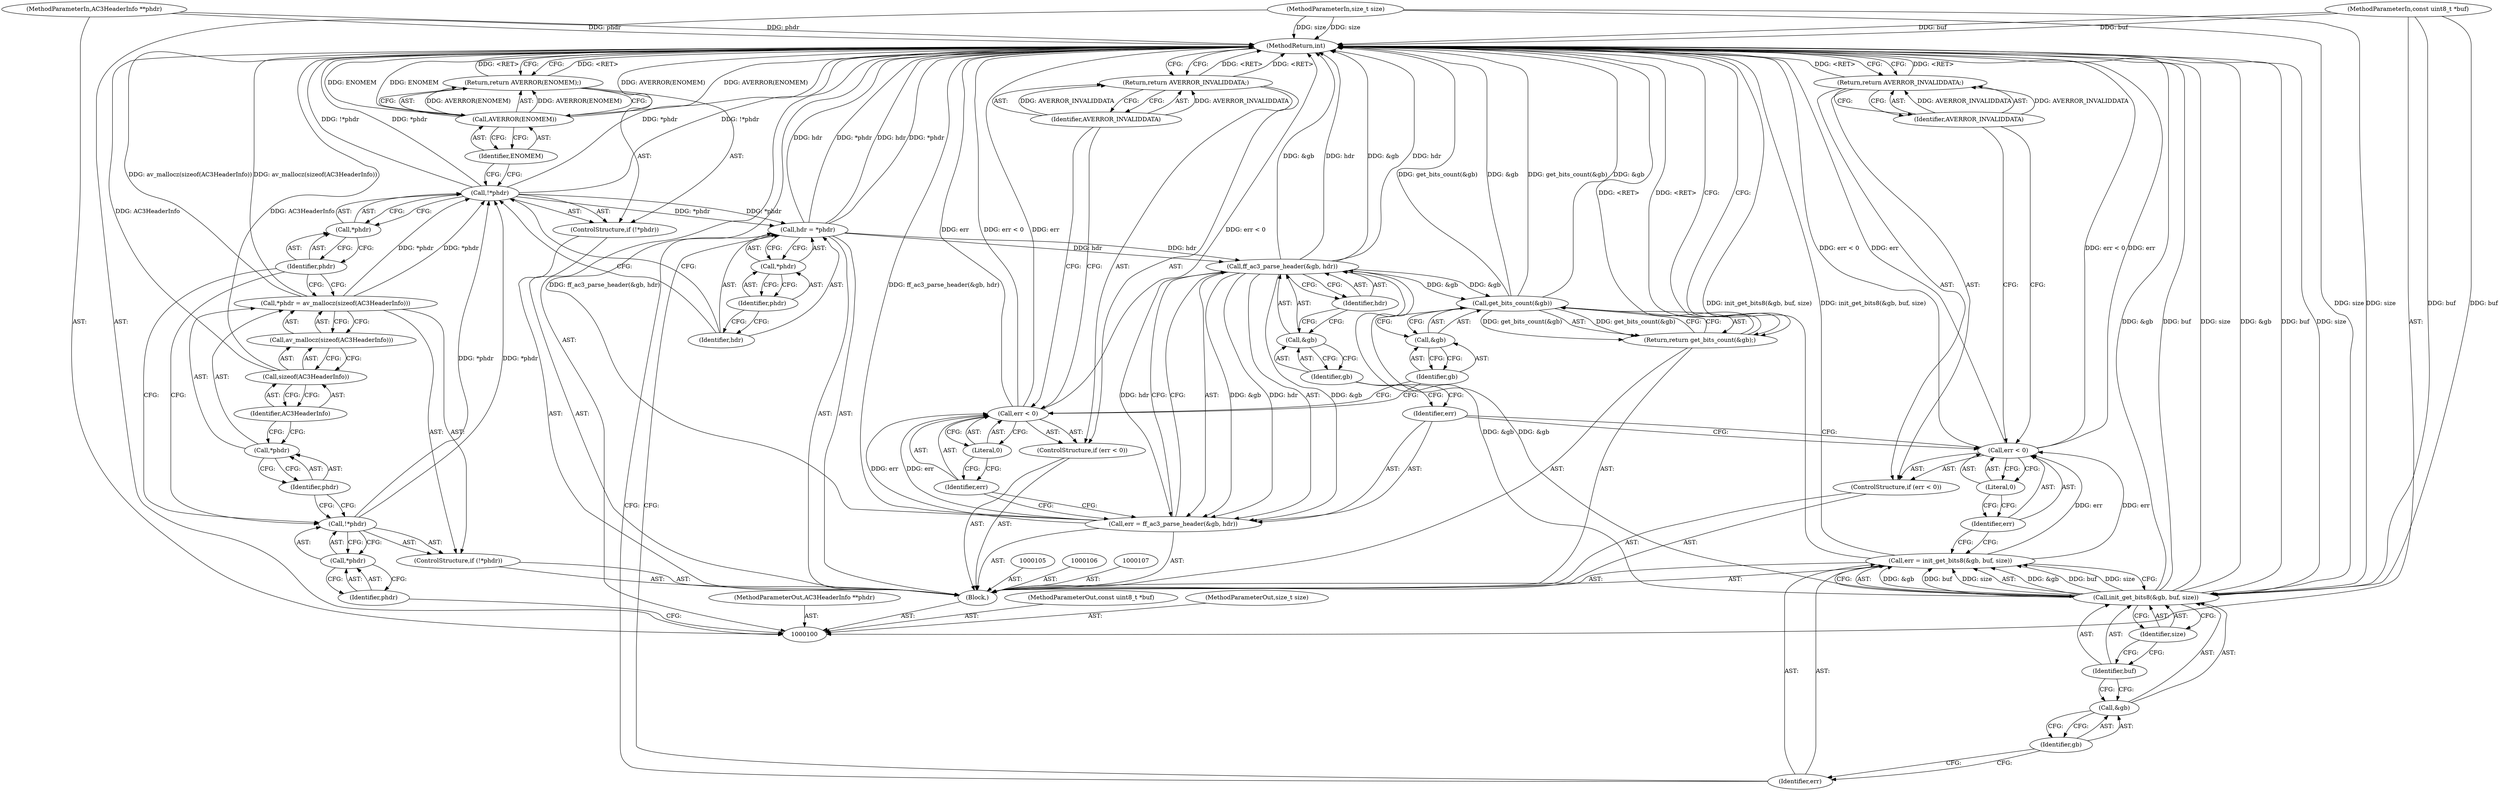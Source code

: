 digraph "0_FFmpeg_00e8181bd97c834fe60751b0c511d4bb97875f78" {
"1000158" [label="(MethodReturn,int)"];
"1000101" [label="(MethodParameterIn,AC3HeaderInfo **phdr)"];
"1000217" [label="(MethodParameterOut,AC3HeaderInfo **phdr)"];
"1000102" [label="(MethodParameterIn,const uint8_t *buf)"];
"1000218" [label="(MethodParameterOut,const uint8_t *buf)"];
"1000121" [label="(Identifier,phdr)"];
"1000118" [label="(ControlStructure,if (!*phdr))"];
"1000119" [label="(Call,!*phdr)"];
"1000120" [label="(Call,*phdr)"];
"1000123" [label="(Call,AVERROR(ENOMEM))"];
"1000124" [label="(Identifier,ENOMEM)"];
"1000122" [label="(Return,return AVERROR(ENOMEM);)"];
"1000127" [label="(Call,*phdr)"];
"1000128" [label="(Identifier,phdr)"];
"1000125" [label="(Call,hdr = *phdr)"];
"1000126" [label="(Identifier,hdr)"];
"1000131" [label="(Call,init_get_bits8(&gb, buf, size))"];
"1000132" [label="(Call,&gb)"];
"1000133" [label="(Identifier,gb)"];
"1000134" [label="(Identifier,buf)"];
"1000135" [label="(Identifier,size)"];
"1000129" [label="(Call,err = init_get_bits8(&gb, buf, size))"];
"1000130" [label="(Identifier,err)"];
"1000139" [label="(Literal,0)"];
"1000136" [label="(ControlStructure,if (err < 0))"];
"1000137" [label="(Call,err < 0)"];
"1000138" [label="(Identifier,err)"];
"1000141" [label="(Identifier,AVERROR_INVALIDDATA)"];
"1000140" [label="(Return,return AVERROR_INVALIDDATA;)"];
"1000144" [label="(Call,ff_ac3_parse_header(&gb, hdr))"];
"1000145" [label="(Call,&gb)"];
"1000146" [label="(Identifier,gb)"];
"1000147" [label="(Identifier,hdr)"];
"1000142" [label="(Call,err = ff_ac3_parse_header(&gb, hdr))"];
"1000143" [label="(Identifier,err)"];
"1000151" [label="(Literal,0)"];
"1000148" [label="(ControlStructure,if (err < 0))"];
"1000149" [label="(Call,err < 0)"];
"1000150" [label="(Identifier,err)"];
"1000153" [label="(Identifier,AVERROR_INVALIDDATA)"];
"1000152" [label="(Return,return AVERROR_INVALIDDATA;)"];
"1000103" [label="(MethodParameterIn,size_t size)"];
"1000219" [label="(MethodParameterOut,size_t size)"];
"1000155" [label="(Call,get_bits_count(&gb))"];
"1000156" [label="(Call,&gb)"];
"1000157" [label="(Identifier,gb)"];
"1000154" [label="(Return,return get_bits_count(&gb);)"];
"1000104" [label="(Block,)"];
"1000111" [label="(Identifier,phdr)"];
"1000108" [label="(ControlStructure,if (!*phdr))"];
"1000109" [label="(Call,!*phdr)"];
"1000110" [label="(Call,*phdr)"];
"1000115" [label="(Call,av_mallocz(sizeof(AC3HeaderInfo)))"];
"1000116" [label="(Call,sizeof(AC3HeaderInfo))"];
"1000117" [label="(Identifier,AC3HeaderInfo)"];
"1000112" [label="(Call,*phdr = av_mallocz(sizeof(AC3HeaderInfo)))"];
"1000113" [label="(Call,*phdr)"];
"1000114" [label="(Identifier,phdr)"];
"1000158" -> "1000100"  [label="AST: "];
"1000158" -> "1000122"  [label="CFG: "];
"1000158" -> "1000140"  [label="CFG: "];
"1000158" -> "1000152"  [label="CFG: "];
"1000158" -> "1000154"  [label="CFG: "];
"1000122" -> "1000158"  [label="DDG: <RET>"];
"1000152" -> "1000158"  [label="DDG: <RET>"];
"1000116" -> "1000158"  [label="DDG: AC3HeaderInfo"];
"1000125" -> "1000158"  [label="DDG: hdr"];
"1000125" -> "1000158"  [label="DDG: *phdr"];
"1000112" -> "1000158"  [label="DDG: av_mallocz(sizeof(AC3HeaderInfo))"];
"1000149" -> "1000158"  [label="DDG: err < 0"];
"1000149" -> "1000158"  [label="DDG: err"];
"1000144" -> "1000158"  [label="DDG: &gb"];
"1000144" -> "1000158"  [label="DDG: hdr"];
"1000119" -> "1000158"  [label="DDG: !*phdr"];
"1000119" -> "1000158"  [label="DDG: *phdr"];
"1000137" -> "1000158"  [label="DDG: err < 0"];
"1000137" -> "1000158"  [label="DDG: err"];
"1000123" -> "1000158"  [label="DDG: AVERROR(ENOMEM)"];
"1000123" -> "1000158"  [label="DDG: ENOMEM"];
"1000131" -> "1000158"  [label="DDG: &gb"];
"1000131" -> "1000158"  [label="DDG: buf"];
"1000131" -> "1000158"  [label="DDG: size"];
"1000155" -> "1000158"  [label="DDG: get_bits_count(&gb)"];
"1000155" -> "1000158"  [label="DDG: &gb"];
"1000103" -> "1000158"  [label="DDG: size"];
"1000142" -> "1000158"  [label="DDG: ff_ac3_parse_header(&gb, hdr)"];
"1000102" -> "1000158"  [label="DDG: buf"];
"1000101" -> "1000158"  [label="DDG: phdr"];
"1000129" -> "1000158"  [label="DDG: init_get_bits8(&gb, buf, size)"];
"1000140" -> "1000158"  [label="DDG: <RET>"];
"1000154" -> "1000158"  [label="DDG: <RET>"];
"1000101" -> "1000100"  [label="AST: "];
"1000101" -> "1000158"  [label="DDG: phdr"];
"1000217" -> "1000100"  [label="AST: "];
"1000102" -> "1000100"  [label="AST: "];
"1000102" -> "1000158"  [label="DDG: buf"];
"1000102" -> "1000131"  [label="DDG: buf"];
"1000218" -> "1000100"  [label="AST: "];
"1000121" -> "1000120"  [label="AST: "];
"1000121" -> "1000112"  [label="CFG: "];
"1000121" -> "1000109"  [label="CFG: "];
"1000120" -> "1000121"  [label="CFG: "];
"1000118" -> "1000104"  [label="AST: "];
"1000119" -> "1000118"  [label="AST: "];
"1000122" -> "1000118"  [label="AST: "];
"1000119" -> "1000118"  [label="AST: "];
"1000119" -> "1000120"  [label="CFG: "];
"1000120" -> "1000119"  [label="AST: "];
"1000124" -> "1000119"  [label="CFG: "];
"1000126" -> "1000119"  [label="CFG: "];
"1000119" -> "1000158"  [label="DDG: !*phdr"];
"1000119" -> "1000158"  [label="DDG: *phdr"];
"1000112" -> "1000119"  [label="DDG: *phdr"];
"1000109" -> "1000119"  [label="DDG: *phdr"];
"1000119" -> "1000125"  [label="DDG: *phdr"];
"1000120" -> "1000119"  [label="AST: "];
"1000120" -> "1000121"  [label="CFG: "];
"1000121" -> "1000120"  [label="AST: "];
"1000119" -> "1000120"  [label="CFG: "];
"1000123" -> "1000122"  [label="AST: "];
"1000123" -> "1000124"  [label="CFG: "];
"1000124" -> "1000123"  [label="AST: "];
"1000122" -> "1000123"  [label="CFG: "];
"1000123" -> "1000158"  [label="DDG: AVERROR(ENOMEM)"];
"1000123" -> "1000158"  [label="DDG: ENOMEM"];
"1000123" -> "1000122"  [label="DDG: AVERROR(ENOMEM)"];
"1000124" -> "1000123"  [label="AST: "];
"1000124" -> "1000119"  [label="CFG: "];
"1000123" -> "1000124"  [label="CFG: "];
"1000122" -> "1000118"  [label="AST: "];
"1000122" -> "1000123"  [label="CFG: "];
"1000123" -> "1000122"  [label="AST: "];
"1000158" -> "1000122"  [label="CFG: "];
"1000122" -> "1000158"  [label="DDG: <RET>"];
"1000123" -> "1000122"  [label="DDG: AVERROR(ENOMEM)"];
"1000127" -> "1000125"  [label="AST: "];
"1000127" -> "1000128"  [label="CFG: "];
"1000128" -> "1000127"  [label="AST: "];
"1000125" -> "1000127"  [label="CFG: "];
"1000128" -> "1000127"  [label="AST: "];
"1000128" -> "1000126"  [label="CFG: "];
"1000127" -> "1000128"  [label="CFG: "];
"1000125" -> "1000104"  [label="AST: "];
"1000125" -> "1000127"  [label="CFG: "];
"1000126" -> "1000125"  [label="AST: "];
"1000127" -> "1000125"  [label="AST: "];
"1000130" -> "1000125"  [label="CFG: "];
"1000125" -> "1000158"  [label="DDG: hdr"];
"1000125" -> "1000158"  [label="DDG: *phdr"];
"1000119" -> "1000125"  [label="DDG: *phdr"];
"1000125" -> "1000144"  [label="DDG: hdr"];
"1000126" -> "1000125"  [label="AST: "];
"1000126" -> "1000119"  [label="CFG: "];
"1000128" -> "1000126"  [label="CFG: "];
"1000131" -> "1000129"  [label="AST: "];
"1000131" -> "1000135"  [label="CFG: "];
"1000132" -> "1000131"  [label="AST: "];
"1000134" -> "1000131"  [label="AST: "];
"1000135" -> "1000131"  [label="AST: "];
"1000129" -> "1000131"  [label="CFG: "];
"1000131" -> "1000158"  [label="DDG: &gb"];
"1000131" -> "1000158"  [label="DDG: buf"];
"1000131" -> "1000158"  [label="DDG: size"];
"1000131" -> "1000129"  [label="DDG: &gb"];
"1000131" -> "1000129"  [label="DDG: buf"];
"1000131" -> "1000129"  [label="DDG: size"];
"1000102" -> "1000131"  [label="DDG: buf"];
"1000103" -> "1000131"  [label="DDG: size"];
"1000131" -> "1000144"  [label="DDG: &gb"];
"1000132" -> "1000131"  [label="AST: "];
"1000132" -> "1000133"  [label="CFG: "];
"1000133" -> "1000132"  [label="AST: "];
"1000134" -> "1000132"  [label="CFG: "];
"1000133" -> "1000132"  [label="AST: "];
"1000133" -> "1000130"  [label="CFG: "];
"1000132" -> "1000133"  [label="CFG: "];
"1000134" -> "1000131"  [label="AST: "];
"1000134" -> "1000132"  [label="CFG: "];
"1000135" -> "1000134"  [label="CFG: "];
"1000135" -> "1000131"  [label="AST: "];
"1000135" -> "1000134"  [label="CFG: "];
"1000131" -> "1000135"  [label="CFG: "];
"1000129" -> "1000104"  [label="AST: "];
"1000129" -> "1000131"  [label="CFG: "];
"1000130" -> "1000129"  [label="AST: "];
"1000131" -> "1000129"  [label="AST: "];
"1000138" -> "1000129"  [label="CFG: "];
"1000129" -> "1000158"  [label="DDG: init_get_bits8(&gb, buf, size)"];
"1000131" -> "1000129"  [label="DDG: &gb"];
"1000131" -> "1000129"  [label="DDG: buf"];
"1000131" -> "1000129"  [label="DDG: size"];
"1000129" -> "1000137"  [label="DDG: err"];
"1000130" -> "1000129"  [label="AST: "];
"1000130" -> "1000125"  [label="CFG: "];
"1000133" -> "1000130"  [label="CFG: "];
"1000139" -> "1000137"  [label="AST: "];
"1000139" -> "1000138"  [label="CFG: "];
"1000137" -> "1000139"  [label="CFG: "];
"1000136" -> "1000104"  [label="AST: "];
"1000137" -> "1000136"  [label="AST: "];
"1000140" -> "1000136"  [label="AST: "];
"1000137" -> "1000136"  [label="AST: "];
"1000137" -> "1000139"  [label="CFG: "];
"1000138" -> "1000137"  [label="AST: "];
"1000139" -> "1000137"  [label="AST: "];
"1000141" -> "1000137"  [label="CFG: "];
"1000143" -> "1000137"  [label="CFG: "];
"1000137" -> "1000158"  [label="DDG: err < 0"];
"1000137" -> "1000158"  [label="DDG: err"];
"1000129" -> "1000137"  [label="DDG: err"];
"1000138" -> "1000137"  [label="AST: "];
"1000138" -> "1000129"  [label="CFG: "];
"1000139" -> "1000138"  [label="CFG: "];
"1000141" -> "1000140"  [label="AST: "];
"1000141" -> "1000137"  [label="CFG: "];
"1000140" -> "1000141"  [label="CFG: "];
"1000141" -> "1000140"  [label="DDG: AVERROR_INVALIDDATA"];
"1000140" -> "1000136"  [label="AST: "];
"1000140" -> "1000141"  [label="CFG: "];
"1000141" -> "1000140"  [label="AST: "];
"1000158" -> "1000140"  [label="CFG: "];
"1000140" -> "1000158"  [label="DDG: <RET>"];
"1000141" -> "1000140"  [label="DDG: AVERROR_INVALIDDATA"];
"1000144" -> "1000142"  [label="AST: "];
"1000144" -> "1000147"  [label="CFG: "];
"1000145" -> "1000144"  [label="AST: "];
"1000147" -> "1000144"  [label="AST: "];
"1000142" -> "1000144"  [label="CFG: "];
"1000144" -> "1000158"  [label="DDG: &gb"];
"1000144" -> "1000158"  [label="DDG: hdr"];
"1000144" -> "1000142"  [label="DDG: &gb"];
"1000144" -> "1000142"  [label="DDG: hdr"];
"1000131" -> "1000144"  [label="DDG: &gb"];
"1000125" -> "1000144"  [label="DDG: hdr"];
"1000144" -> "1000155"  [label="DDG: &gb"];
"1000145" -> "1000144"  [label="AST: "];
"1000145" -> "1000146"  [label="CFG: "];
"1000146" -> "1000145"  [label="AST: "];
"1000147" -> "1000145"  [label="CFG: "];
"1000146" -> "1000145"  [label="AST: "];
"1000146" -> "1000143"  [label="CFG: "];
"1000145" -> "1000146"  [label="CFG: "];
"1000147" -> "1000144"  [label="AST: "];
"1000147" -> "1000145"  [label="CFG: "];
"1000144" -> "1000147"  [label="CFG: "];
"1000142" -> "1000104"  [label="AST: "];
"1000142" -> "1000144"  [label="CFG: "];
"1000143" -> "1000142"  [label="AST: "];
"1000144" -> "1000142"  [label="AST: "];
"1000150" -> "1000142"  [label="CFG: "];
"1000142" -> "1000158"  [label="DDG: ff_ac3_parse_header(&gb, hdr)"];
"1000144" -> "1000142"  [label="DDG: &gb"];
"1000144" -> "1000142"  [label="DDG: hdr"];
"1000142" -> "1000149"  [label="DDG: err"];
"1000143" -> "1000142"  [label="AST: "];
"1000143" -> "1000137"  [label="CFG: "];
"1000146" -> "1000143"  [label="CFG: "];
"1000151" -> "1000149"  [label="AST: "];
"1000151" -> "1000150"  [label="CFG: "];
"1000149" -> "1000151"  [label="CFG: "];
"1000148" -> "1000104"  [label="AST: "];
"1000149" -> "1000148"  [label="AST: "];
"1000152" -> "1000148"  [label="AST: "];
"1000149" -> "1000148"  [label="AST: "];
"1000149" -> "1000151"  [label="CFG: "];
"1000150" -> "1000149"  [label="AST: "];
"1000151" -> "1000149"  [label="AST: "];
"1000153" -> "1000149"  [label="CFG: "];
"1000157" -> "1000149"  [label="CFG: "];
"1000149" -> "1000158"  [label="DDG: err < 0"];
"1000149" -> "1000158"  [label="DDG: err"];
"1000142" -> "1000149"  [label="DDG: err"];
"1000150" -> "1000149"  [label="AST: "];
"1000150" -> "1000142"  [label="CFG: "];
"1000151" -> "1000150"  [label="CFG: "];
"1000153" -> "1000152"  [label="AST: "];
"1000153" -> "1000149"  [label="CFG: "];
"1000152" -> "1000153"  [label="CFG: "];
"1000153" -> "1000152"  [label="DDG: AVERROR_INVALIDDATA"];
"1000152" -> "1000148"  [label="AST: "];
"1000152" -> "1000153"  [label="CFG: "];
"1000153" -> "1000152"  [label="AST: "];
"1000158" -> "1000152"  [label="CFG: "];
"1000152" -> "1000158"  [label="DDG: <RET>"];
"1000153" -> "1000152"  [label="DDG: AVERROR_INVALIDDATA"];
"1000103" -> "1000100"  [label="AST: "];
"1000103" -> "1000158"  [label="DDG: size"];
"1000103" -> "1000131"  [label="DDG: size"];
"1000219" -> "1000100"  [label="AST: "];
"1000155" -> "1000154"  [label="AST: "];
"1000155" -> "1000156"  [label="CFG: "];
"1000156" -> "1000155"  [label="AST: "];
"1000154" -> "1000155"  [label="CFG: "];
"1000155" -> "1000158"  [label="DDG: get_bits_count(&gb)"];
"1000155" -> "1000158"  [label="DDG: &gb"];
"1000155" -> "1000154"  [label="DDG: get_bits_count(&gb)"];
"1000144" -> "1000155"  [label="DDG: &gb"];
"1000156" -> "1000155"  [label="AST: "];
"1000156" -> "1000157"  [label="CFG: "];
"1000157" -> "1000156"  [label="AST: "];
"1000155" -> "1000156"  [label="CFG: "];
"1000157" -> "1000156"  [label="AST: "];
"1000157" -> "1000149"  [label="CFG: "];
"1000156" -> "1000157"  [label="CFG: "];
"1000154" -> "1000104"  [label="AST: "];
"1000154" -> "1000155"  [label="CFG: "];
"1000155" -> "1000154"  [label="AST: "];
"1000158" -> "1000154"  [label="CFG: "];
"1000154" -> "1000158"  [label="DDG: <RET>"];
"1000155" -> "1000154"  [label="DDG: get_bits_count(&gb)"];
"1000104" -> "1000100"  [label="AST: "];
"1000105" -> "1000104"  [label="AST: "];
"1000106" -> "1000104"  [label="AST: "];
"1000107" -> "1000104"  [label="AST: "];
"1000108" -> "1000104"  [label="AST: "];
"1000118" -> "1000104"  [label="AST: "];
"1000125" -> "1000104"  [label="AST: "];
"1000129" -> "1000104"  [label="AST: "];
"1000136" -> "1000104"  [label="AST: "];
"1000142" -> "1000104"  [label="AST: "];
"1000148" -> "1000104"  [label="AST: "];
"1000154" -> "1000104"  [label="AST: "];
"1000111" -> "1000110"  [label="AST: "];
"1000111" -> "1000100"  [label="CFG: "];
"1000110" -> "1000111"  [label="CFG: "];
"1000108" -> "1000104"  [label="AST: "];
"1000109" -> "1000108"  [label="AST: "];
"1000112" -> "1000108"  [label="AST: "];
"1000109" -> "1000108"  [label="AST: "];
"1000109" -> "1000110"  [label="CFG: "];
"1000110" -> "1000109"  [label="AST: "];
"1000114" -> "1000109"  [label="CFG: "];
"1000121" -> "1000109"  [label="CFG: "];
"1000109" -> "1000119"  [label="DDG: *phdr"];
"1000110" -> "1000109"  [label="AST: "];
"1000110" -> "1000111"  [label="CFG: "];
"1000111" -> "1000110"  [label="AST: "];
"1000109" -> "1000110"  [label="CFG: "];
"1000115" -> "1000112"  [label="AST: "];
"1000115" -> "1000116"  [label="CFG: "];
"1000116" -> "1000115"  [label="AST: "];
"1000112" -> "1000115"  [label="CFG: "];
"1000116" -> "1000115"  [label="AST: "];
"1000116" -> "1000117"  [label="CFG: "];
"1000117" -> "1000116"  [label="AST: "];
"1000115" -> "1000116"  [label="CFG: "];
"1000116" -> "1000158"  [label="DDG: AC3HeaderInfo"];
"1000117" -> "1000116"  [label="AST: "];
"1000117" -> "1000113"  [label="CFG: "];
"1000116" -> "1000117"  [label="CFG: "];
"1000112" -> "1000108"  [label="AST: "];
"1000112" -> "1000115"  [label="CFG: "];
"1000113" -> "1000112"  [label="AST: "];
"1000115" -> "1000112"  [label="AST: "];
"1000121" -> "1000112"  [label="CFG: "];
"1000112" -> "1000158"  [label="DDG: av_mallocz(sizeof(AC3HeaderInfo))"];
"1000112" -> "1000119"  [label="DDG: *phdr"];
"1000113" -> "1000112"  [label="AST: "];
"1000113" -> "1000114"  [label="CFG: "];
"1000114" -> "1000113"  [label="AST: "];
"1000117" -> "1000113"  [label="CFG: "];
"1000114" -> "1000113"  [label="AST: "];
"1000114" -> "1000109"  [label="CFG: "];
"1000113" -> "1000114"  [label="CFG: "];
}
